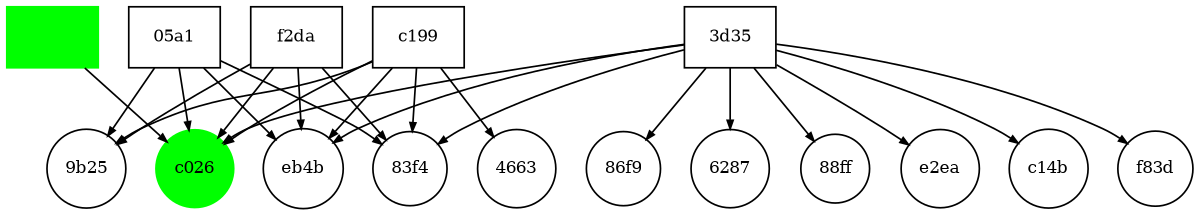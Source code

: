 digraph {
	graph [bb="0,0,655.67,114.01",
		rankdir=TB,
		size="8,5"
	];
	node [fontsize=10,
		height=0.5,
		label="\N"
	];
	edge [arrowsize=0.5];
	c026	[color=green,
		height=0.55882,
		label=c026,
		pos="119,21.005",
		shape=circle,
		style=filled,
		width=0.55882];
	""	[color=green,
		label="",
		pos="27,96.01",
		shape=box,
		style=filled,
		width=0.75];
	"" -> c026	[pos="e,103.4,34.387 48.803,77.709 63.888,65.738 83.828,49.916 98.6,38.194"];
	"83f4"	[height=0.53417,
		label="83f4",
		pos="236,21.005",
		shape=circle,
		width=0.53417];
	f2da	[label=f2da,
		pos="171,96.01",
		shape=box,
		width=0.75];
	f2da -> c026	[pos="e,130.17,37.689 158.68,77.709 151.24,67.273 141.73,53.91 133.87,42.889"];
	f2da -> "83f4"	[pos="e,223.75,35.769 186.4,77.709 196.39,66.493 209.39,51.896 219.57,40.458"];
	eb4b	[height=0.58348,
		label=eb4b,
		pos="178,21.005",
		shape=circle,
		width=0.58348];
	f2da -> eb4b	[pos="e,176.06,42.29 172.66,77.709 173.49,68.993 174.53,58.235 175.46,48.504"];
	"9b25"	[height=0.57115,
		label="9b25",
		pos="60,21.005",
		shape=circle,
		width=0.57115];
	f2da -> "9b25"	[pos="e,76.802,33.247 144.33,77.643 128.52,67.324 108.09,53.959 90,42.01 87.457,40.331 84.796,38.566 82.154,36.81"];
	c199	[label=c199,
		pos="243,96.01",
		shape=box,
		width=0.75];
	c199 -> c026	[pos="e,135.08,33.497 215.58,80.606 196.38,70.308 170.29,55.874 148,42.01 145.47,40.438 142.86,38.74 140.28,37.021"];
	c199 -> "83f4"	[pos="e,237.77,40.458 241.34,77.709 240.46,68.509 239.36,57.033 238.39,46.892"];
	c199 -> eb4b	[pos="e,191.53,37.201 227.6,77.709 218,66.936 205.63,53.043 195.65,41.827"];
	c199 -> "9b25"	[pos="e,76.311,34.116 215.66,81.606 212.76,80.333 209.84,79.11 207,78.01 156.27,58.345 139.15,65.347 90,42.01 87.247,40.703 84.456,39.169 \
81.741,37.543"];
	4663	[height=0.55882,
		label=4663,
		pos="293,21.005",
		shape=circle,
		width=0.55882];
	c199 -> 4663	[pos="e,281.92,38.182 254.85,77.709 261.9,67.418 270.89,54.281 278.38,43.349"];
	"05a1"	[label="05a1",
		pos="99,96.01",
		shape=box,
		width=0.75];
	"05a1" -> c026	[pos="e,113.87,40.717 103.74,77.709 106.27,68.491 109.42,56.988 112.2,46.833"];
	"05a1" -> "83f4"	[pos="e,220.91,33.489 126.36,82.002 156.1,67.814 200.43,46.514 208,42.01 210.56,40.487 213.19,38.799 215.76,37.066"];
	"05a1" -> eb4b	[pos="e,162.85,36.004 117.72,77.709 129.89,66.468 145.73,51.829 158.12,40.38"];
	"05a1" -> "9b25"	[pos="e,69.447,39.689 89.758,77.709 84.588,68.032 78.074,55.838 72.459,45.328"];
	"3d35"	[label="3d35",
		pos="407,96.01",
		shape=box,
		width=0.75];
	"3d35" -> c026	[pos="e,134.59,34.443 379.58,90.825 321.88,81.787 189.8,59.824 148,42.01 145.26,40.843 142.51,39.396 139.86,37.818"];
	"3d35" -> "83f4"	[pos="e,250.93,33.778 379.73,87.278 350.26,78.385 302.36,62.356 264,42.01 261.37,40.614 258.7,39.003 256.11,37.313"];
	"3d35" -> eb4b	[pos="e,194.57,34.448 379.65,90.659 340.38,83.768 266.33,68.352 208,42.01 205.29,40.787 202.55,39.328 199.89,37.764"];
	e2ea	[height=0.55882,
		label=e2ea,
		pos="519,21.005",
		shape=circle,
		width=0.55882];
	"3d35" -> e2ea	[pos="e,502.81,33.323 434.45,77.828 450.69,67.572 471.63,54.209 490,42.01 492.48,40.363 495.07,38.619 497.63,36.874"];
	c14b	[height=0.57115,
		label=c14b,
		pos="578,21.005",
		shape=circle,
		width=0.57115];
	"3d35" -> c14b	[pos="e,561.59,33.921 434.29,86.81 463.28,77.629 510.07,61.461 548,42.01 550.71,40.62 553.48,39.034 556.18,37.379"];
	f83d	[height=0.5465,
		label=f83d,
		pos="636,21.005",
		shape=circle,
		width=0.5465];
	"3d35" -> f83d	[pos="e,620.92,34.281 434.41,91.018 474.14,84.526 549.37,69.549 608,42.01 610.63,40.774 613.28,39.284 615.83,37.682"];
	"86f9"	[height=0.53417,
		label="86f9",
		pos="350,21.005",
		shape=circle,
		width=0.53417];
	"3d35" -> "86f9"	[pos="e,361.49,36.719 393.49,77.709 385.04,66.886 374.13,52.914 365.35,41.671"];
	6287	[height=0.55882,
		label=6287,
		pos="407,21.005",
		shape=circle,
		width=0.55882];
	"3d35" -> 6287	[pos="e,407,41.499 407,77.709 407,68.785 407,57.721 407,47.811"];
	"88ff"	[height=0.50952,
		label="88ff",
		pos="463,21.005",
		shape=circle,
		width=0.50952];
	"3d35" -> "88ff"	[pos="e,452.08,36.241 420.27,77.709 428.69,66.74 439.58,52.536 448.26,41.217"];
}
